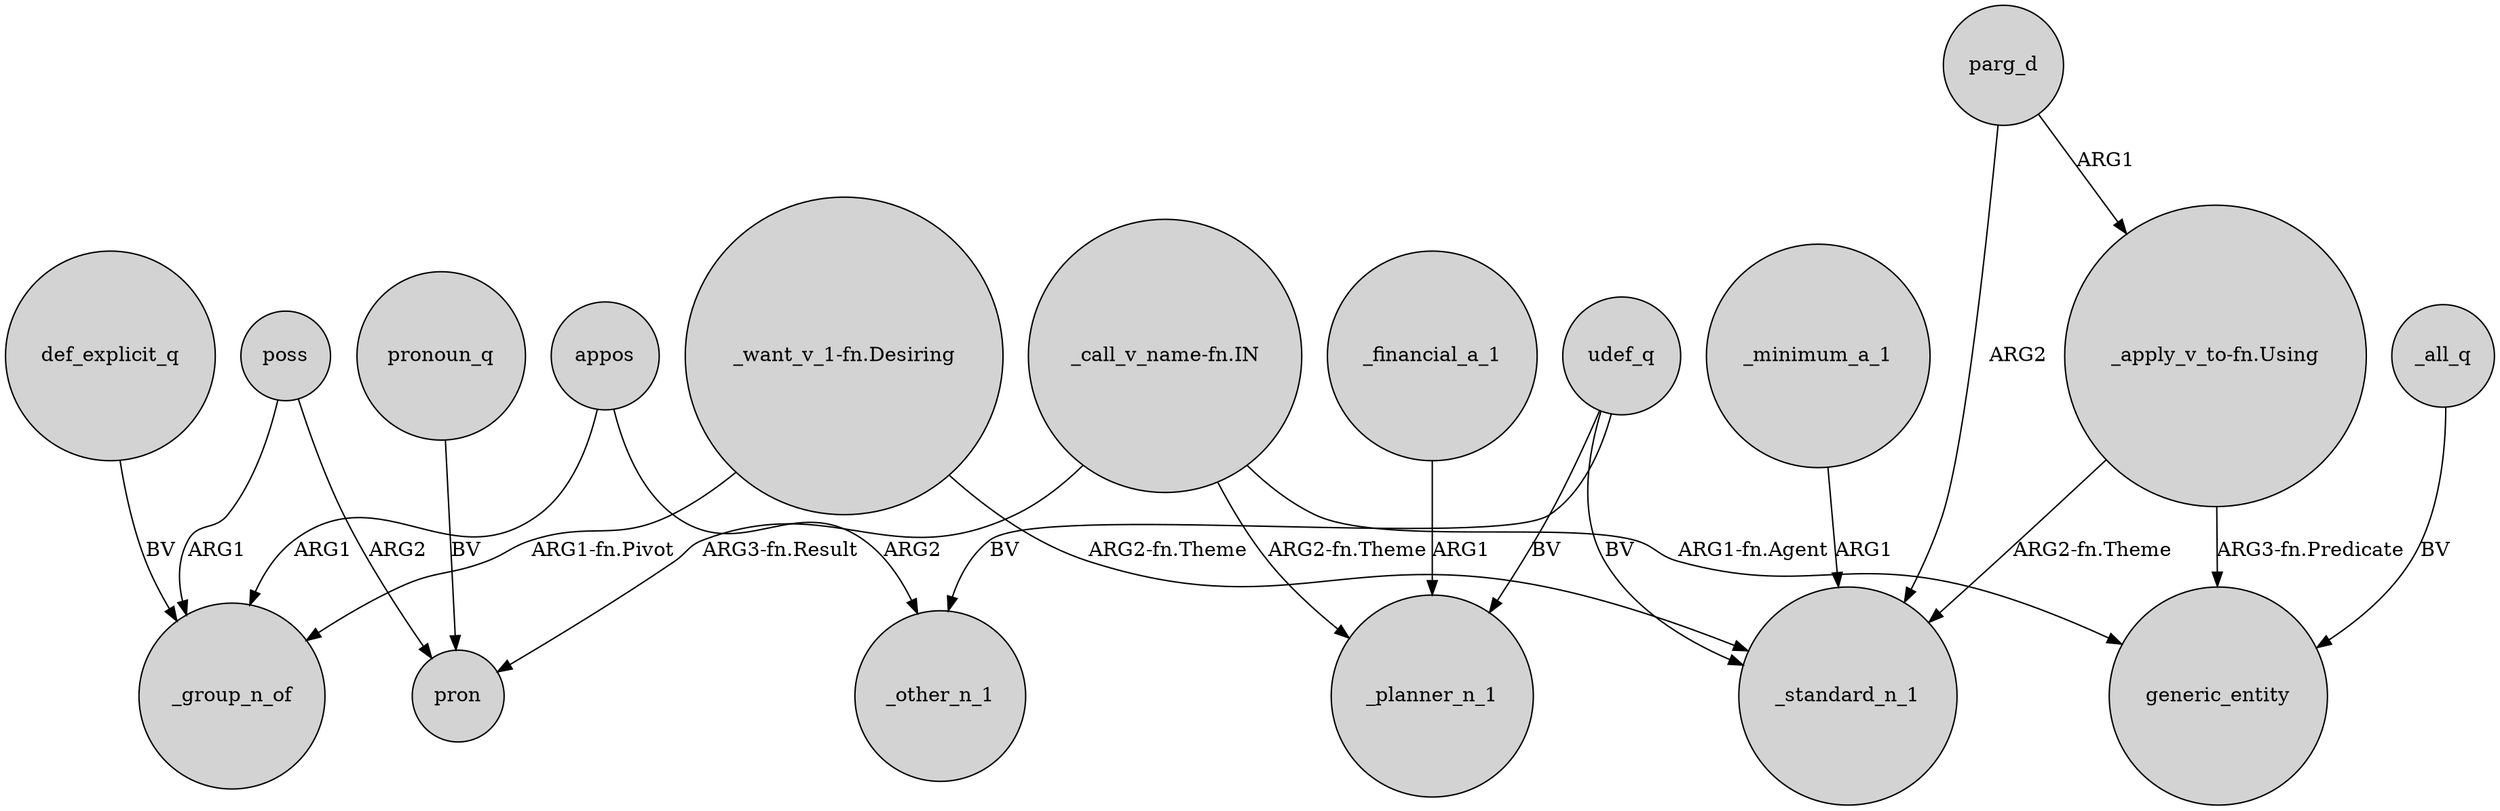 digraph {
	node [shape=circle style=filled]
	appos -> _group_n_of [label=ARG1]
	poss -> pron [label=ARG2]
	"_apply_v_to-fn.Using" -> _standard_n_1 [label="ARG2-fn.Theme"]
	_minimum_a_1 -> _standard_n_1 [label=ARG1]
	def_explicit_q -> _group_n_of [label=BV]
	poss -> _group_n_of [label=ARG1]
	"_want_v_1-fn.Desiring" -> _standard_n_1 [label="ARG2-fn.Theme"]
	parg_d -> _standard_n_1 [label=ARG2]
	"_call_v_name-fn.IN" -> _planner_n_1 [label="ARG2-fn.Theme"]
	udef_q -> _other_n_1 [label=BV]
	_all_q -> generic_entity [label=BV]
	pronoun_q -> pron [label=BV]
	"_want_v_1-fn.Desiring" -> _group_n_of [label="ARG1-fn.Pivot"]
	appos -> _other_n_1 [label=ARG2]
	"_call_v_name-fn.IN" -> generic_entity [label="ARG1-fn.Agent"]
	udef_q -> _planner_n_1 [label=BV]
	"_apply_v_to-fn.Using" -> generic_entity [label="ARG3-fn.Predicate"]
	_financial_a_1 -> _planner_n_1 [label=ARG1]
	udef_q -> _standard_n_1 [label=BV]
	"_call_v_name-fn.IN" -> pron [label="ARG3-fn.Result"]
	parg_d -> "_apply_v_to-fn.Using" [label=ARG1]
}
